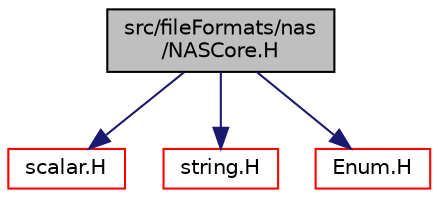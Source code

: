 digraph "src/fileFormats/nas/NASCore.H"
{
  bgcolor="transparent";
  edge [fontname="Helvetica",fontsize="10",labelfontname="Helvetica",labelfontsize="10"];
  node [fontname="Helvetica",fontsize="10",shape=record];
  Node1 [label="src/fileFormats/nas\l/NASCore.H",height=0.2,width=0.4,color="black", fillcolor="grey75", style="filled" fontcolor="black"];
  Node1 -> Node2 [color="midnightblue",fontsize="10",style="solid",fontname="Helvetica"];
  Node2 [label="scalar.H",height=0.2,width=0.4,color="red",URL="$scalar_8H.html"];
  Node1 -> Node3 [color="midnightblue",fontsize="10",style="solid",fontname="Helvetica"];
  Node3 [label="string.H",height=0.2,width=0.4,color="red",URL="$string_8H.html"];
  Node1 -> Node4 [color="midnightblue",fontsize="10",style="solid",fontname="Helvetica"];
  Node4 [label="Enum.H",height=0.2,width=0.4,color="red",URL="$Enum_8H.html"];
}
